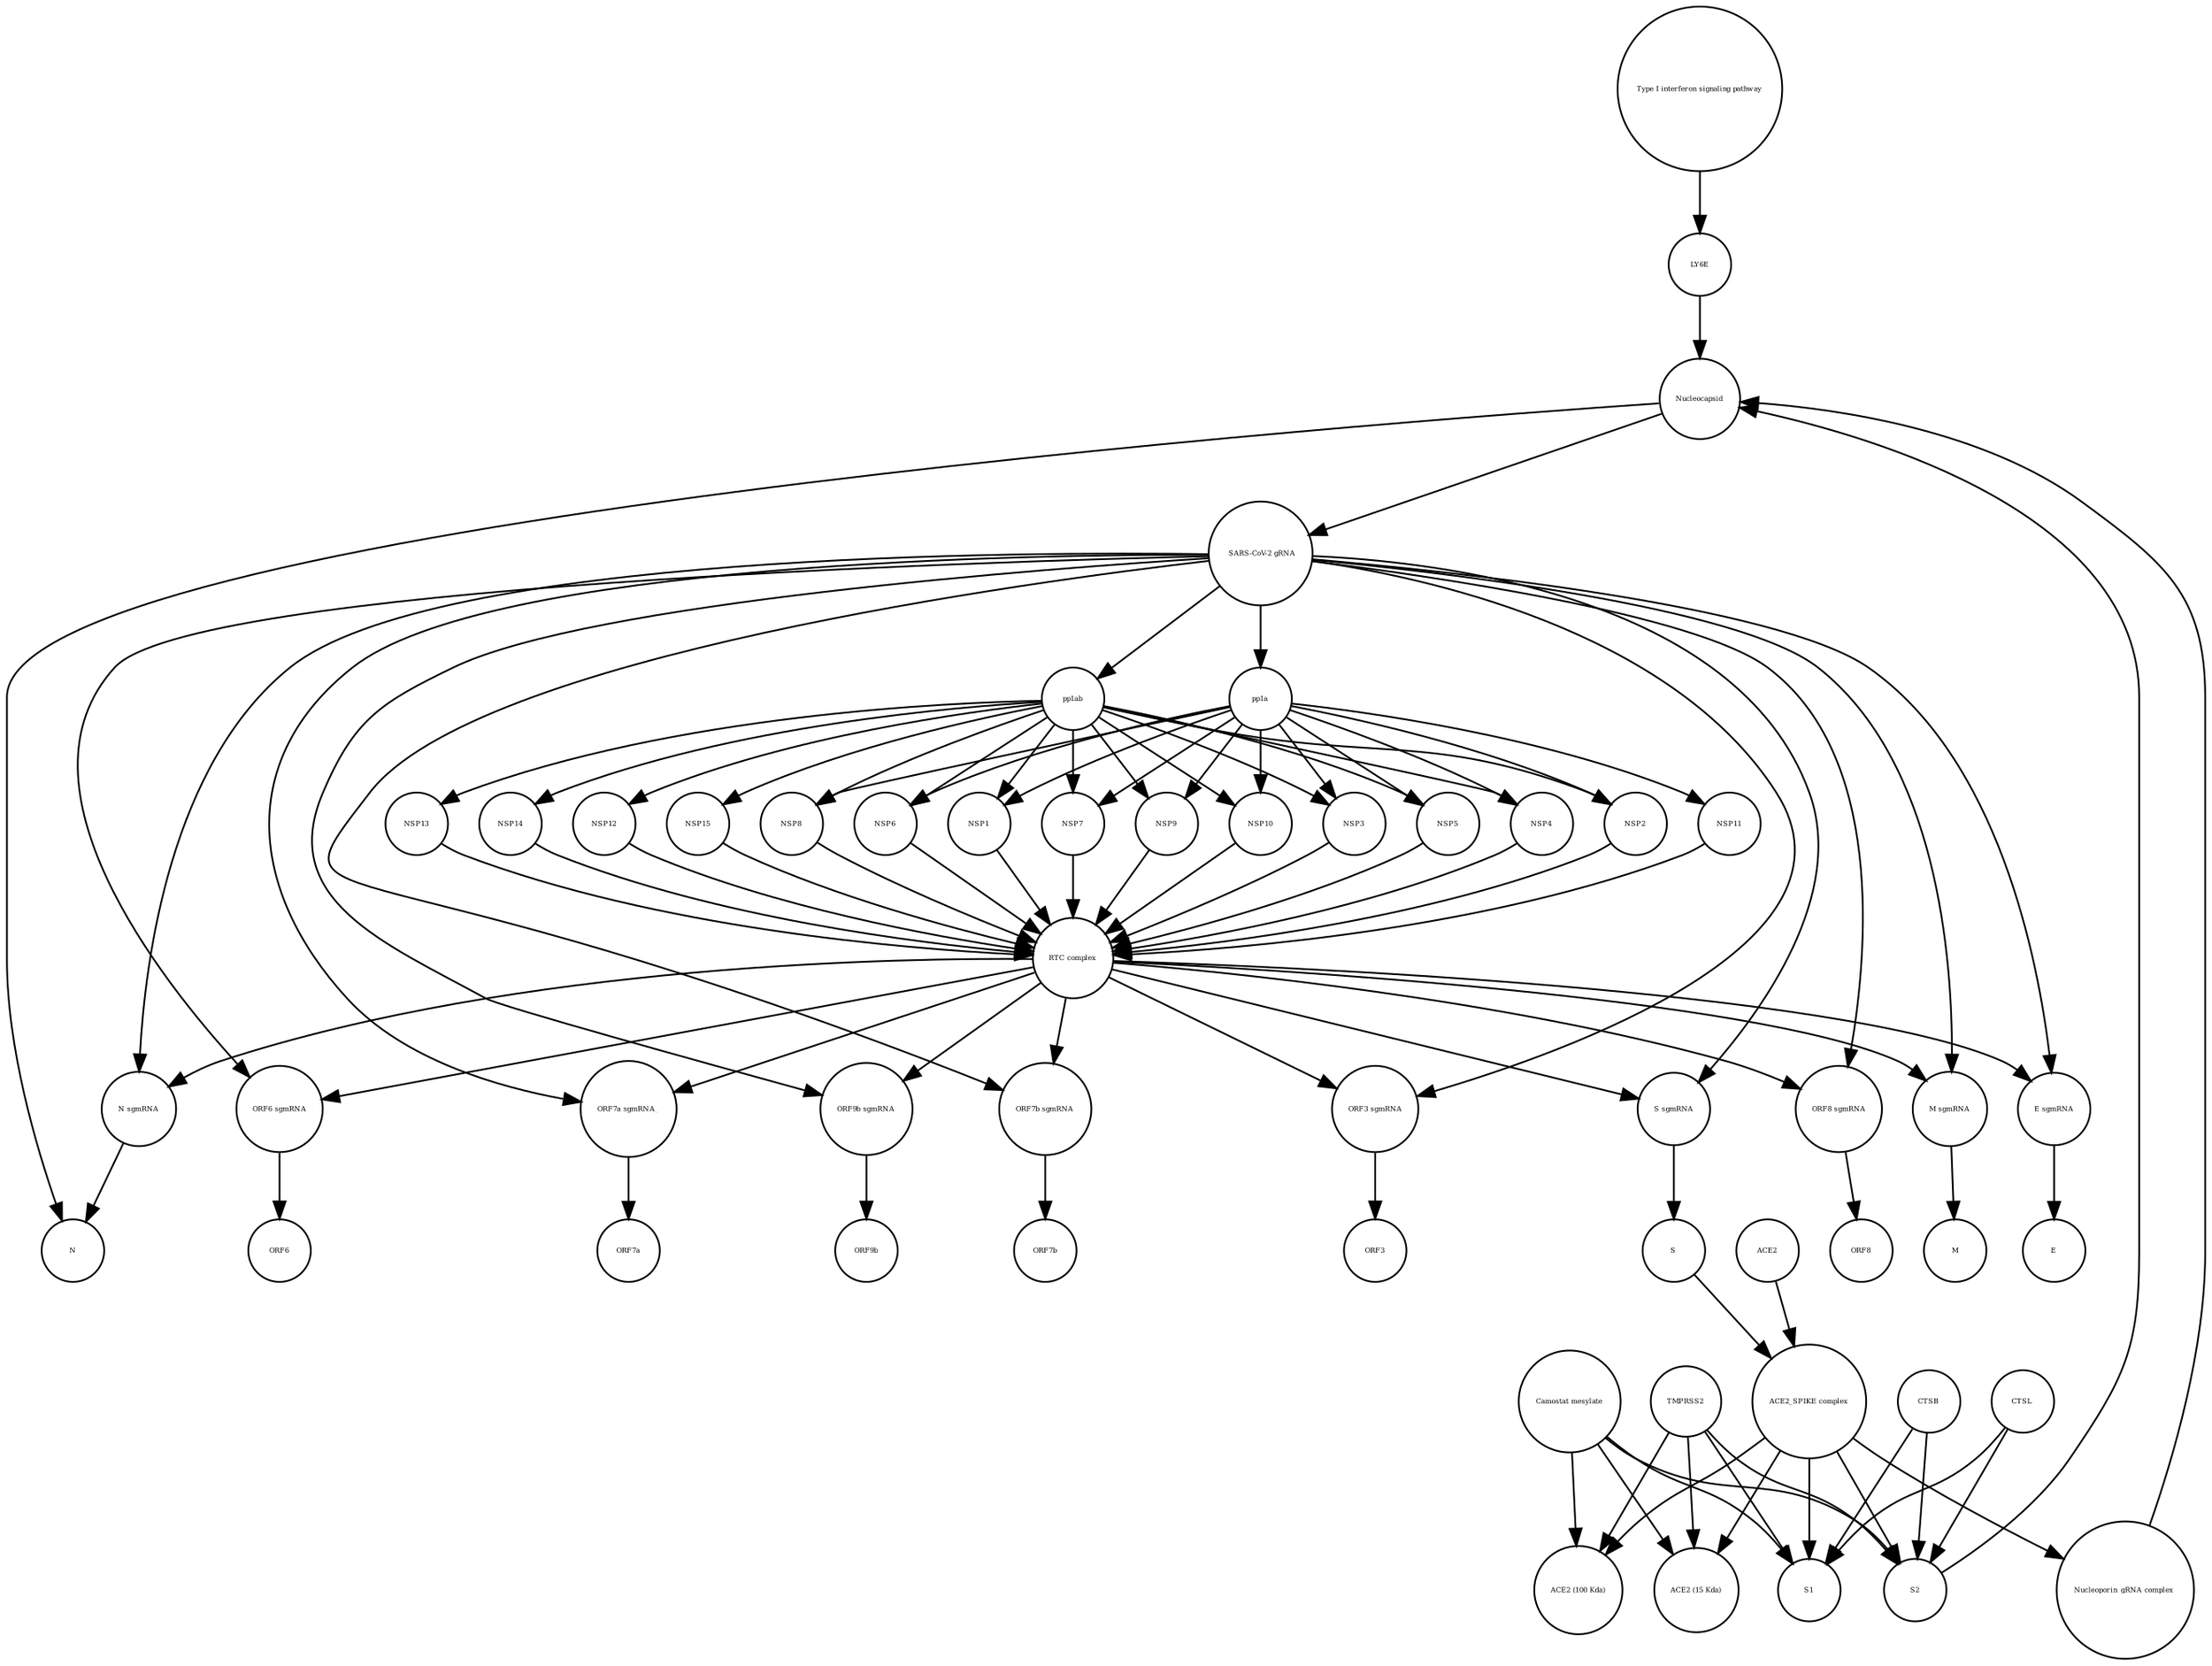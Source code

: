 strict digraph  {
"Type I interferon signaling pathway" [annotation="", bipartite=0, cls=phenotype, fontsize=4, label="Type I interferon signaling pathway", shape=circle];
LY6E [annotation="", bipartite=0, cls=macromolecule, fontsize=4, label=LY6E, shape=circle];
"ORF3 sgmRNA" [annotation="", bipartite=0, cls="nucleic acid feature", fontsize=4, label="ORF3 sgmRNA", shape=circle];
"ORF8 sgmRNA" [annotation="", bipartite=0, cls="nucleic acid feature", fontsize=4, label="ORF8 sgmRNA", shape=circle];
"M sgmRNA" [annotation="", bipartite=0, cls="nucleic acid feature", fontsize=4, label="M sgmRNA", shape=circle];
NSP2 [annotation="", bipartite=0, cls=macromolecule, fontsize=4, label=NSP2, shape=circle];
NSP8 [annotation="", bipartite=0, cls=macromolecule, fontsize=4, label=NSP8, shape=circle];
M [annotation="", bipartite=0, cls=macromolecule, fontsize=4, label=M, shape=circle];
N [annotation="", bipartite=0, cls=macromolecule, fontsize=4, label=N, shape=circle];
NSP6 [annotation="", bipartite=0, cls=macromolecule, fontsize=4, label=NSP6, shape=circle];
ORF9b [annotation="", bipartite=0, cls=macromolecule, fontsize=4, label=ORF9b, shape=circle];
"Camostat mesylate" [annotation="urn_miriam_pubchem.compound_2536", bipartite=0, cls="simple chemical", fontsize=4, label="Camostat mesylate", shape=circle];
"E sgmRNA" [annotation="", bipartite=0, cls="nucleic acid feature", fontsize=4, label="E sgmRNA", shape=circle];
ACE2 [annotation="", bipartite=0, cls=macromolecule, fontsize=4, label=ACE2, shape=circle];
NSP12 [annotation="", bipartite=0, cls=macromolecule, fontsize=4, label=NSP12, shape=circle];
"ACE2 (100 Kda)" [annotation="", bipartite=0, cls=macromolecule, fontsize=4, label="ACE2 (100 Kda)", shape=circle];
S1 [annotation="", bipartite=0, cls=macromolecule, fontsize=4, label=S1, shape=circle];
NSP15 [annotation="", bipartite=0, cls=macromolecule, fontsize=4, label=NSP15, shape=circle];
NSP1 [annotation="", bipartite=0, cls=macromolecule, fontsize=4, label=NSP1, shape=circle];
"ACE2_SPIKE complex" [annotation="", bipartite=0, cls=complex, fontsize=4, label="ACE2_SPIKE complex", shape=circle];
NSP7 [annotation="", bipartite=0, cls=macromolecule, fontsize=4, label=NSP7, shape=circle];
NSP9 [annotation="", bipartite=0, cls=macromolecule, fontsize=4, label=NSP9, shape=circle];
CTSB [annotation="", bipartite=0, cls=macromolecule, fontsize=4, label=CTSB, shape=circle];
ORF6 [annotation="", bipartite=0, cls=macromolecule, fontsize=4, label=ORF6, shape=circle];
Nucleocapsid [annotation="", bipartite=0, cls=complex, fontsize=4, label=Nucleocapsid, shape=circle];
" SARS-CoV-2 gRNA" [annotation="", bipartite=0, cls="nucleic acid feature", fontsize=4, label=" SARS-CoV-2 gRNA", shape=circle];
"ORF6 sgmRNA" [annotation="", bipartite=0, cls="nucleic acid feature", fontsize=4, label="ORF6 sgmRNA", shape=circle];
NSP10 [annotation="", bipartite=0, cls=macromolecule, fontsize=4, label=NSP10, shape=circle];
ORF7b [annotation="", bipartite=0, cls=macromolecule, fontsize=4, label=ORF7b, shape=circle];
S2 [annotation="", bipartite=0, cls=macromolecule, fontsize=4, label=S2, shape=circle];
"ORF7a sgmRNA_" [annotation="", bipartite=0, cls="nucleic acid feature", fontsize=4, label="ORF7a sgmRNA_", shape=circle];
NSP11 [annotation="", bipartite=0, cls=macromolecule, fontsize=4, label=NSP11, shape=circle];
"ORF9b sgmRNA" [annotation="", bipartite=0, cls="nucleic acid feature", fontsize=4, label="ORF9b sgmRNA", shape=circle];
ORF3 [annotation="", bipartite=0, cls=macromolecule, fontsize=4, label=ORF3, shape=circle];
NSP3 [annotation="", bipartite=0, cls=macromolecule, fontsize=4, label=NSP3, shape=circle];
ORF8 [annotation="", bipartite=0, cls=macromolecule, fontsize=4, label=ORF8, shape=circle];
pp1a [annotation="", bipartite=0, cls=macromolecule, fontsize=4, label=pp1a, shape=circle];
NSP13 [annotation="", bipartite=0, cls=macromolecule, fontsize=4, label=NSP13, shape=circle];
"S sgmRNA" [annotation="", bipartite=0, cls="nucleic acid feature", fontsize=4, label="S sgmRNA", shape=circle];
TMPRSS2 [annotation="", bipartite=0, cls=macromolecule, fontsize=4, label=TMPRSS2, shape=circle];
E [annotation="", bipartite=0, cls=macromolecule, fontsize=4, label=E, shape=circle];
"Nucleoporin_gRNA complex " [annotation="", bipartite=0, cls=complex, fontsize=4, label="Nucleoporin_gRNA complex ", shape=circle];
"ACE2 (15 Kda)" [annotation="", bipartite=0, cls=macromolecule, fontsize=4, label="ACE2 (15 Kda)", shape=circle];
NSP5 [annotation="", bipartite=0, cls=macromolecule, fontsize=4, label=NSP5, shape=circle];
"ORF7b sgmRNA" [annotation="", bipartite=0, cls="nucleic acid feature", fontsize=4, label="ORF7b sgmRNA", shape=circle];
CTSL [annotation="", bipartite=0, cls=macromolecule, fontsize=4, label=CTSL, shape=circle];
ORF7a [annotation="", bipartite=0, cls=macromolecule, fontsize=4, label=ORF7a, shape=circle];
"N sgmRNA" [annotation="", bipartite=0, cls="nucleic acid feature", fontsize=4, label="N sgmRNA", shape=circle];
S [annotation="", bipartite=0, cls=macromolecule, fontsize=4, label=S, shape=circle];
"RTC complex" [annotation="", bipartite=0, cls=complex, fontsize=4, label="RTC complex", shape=circle];
NSP4 [annotation="", bipartite=0, cls=macromolecule, fontsize=4, label=NSP4, shape=circle];
pp1ab [annotation="", bipartite=0, cls=macromolecule, fontsize=4, label=pp1ab, shape=circle];
NSP14 [annotation="", bipartite=0, cls=macromolecule, fontsize=4, label=NSP14, shape=circle];
"Type I interferon signaling pathway" -> LY6E  [annotation="", interaction_type=stimulation];
LY6E -> Nucleocapsid  [annotation="urn_miriam_doi_10.1101%2F2020.03.05.979260|urn_miriam_doi_10.1101%2F2020.04.02.021469", interaction_type=inhibition];
"ORF3 sgmRNA" -> ORF3  [annotation="", interaction_type=production];
"ORF8 sgmRNA" -> ORF8  [annotation="", interaction_type=production];
"M sgmRNA" -> M  [annotation="", interaction_type=production];
NSP2 -> "RTC complex"  [annotation="", interaction_type=production];
NSP8 -> "RTC complex"  [annotation="", interaction_type=production];
NSP6 -> "RTC complex"  [annotation="", interaction_type=production];
"Camostat mesylate" -> S2  [annotation="urn_miriam_pubmed_32142651|urn_miriam_pubmed_32094589|urn_miriam_pubmed_24227843", interaction_type=inhibition];
"Camostat mesylate" -> "ACE2 (100 Kda)"  [annotation="urn_miriam_pubmed_32142651|urn_miriam_pubmed_32094589|urn_miriam_pubmed_24227843", interaction_type=inhibition];
"Camostat mesylate" -> "ACE2 (15 Kda)"  [annotation="urn_miriam_pubmed_32142651|urn_miriam_pubmed_32094589|urn_miriam_pubmed_24227843", interaction_type=inhibition];
"Camostat mesylate" -> S1  [annotation="urn_miriam_pubmed_32142651|urn_miriam_pubmed_32094589|urn_miriam_pubmed_24227843", interaction_type=inhibition];
"E sgmRNA" -> E  [annotation="", interaction_type=production];
ACE2 -> "ACE2_SPIKE complex"  [annotation="", interaction_type=production];
NSP12 -> "RTC complex"  [annotation="", interaction_type=production];
NSP15 -> "RTC complex"  [annotation="", interaction_type=production];
NSP1 -> "RTC complex"  [annotation="", interaction_type=production];
"ACE2_SPIKE complex" -> S2  [annotation="", interaction_type=production];
"ACE2_SPIKE complex" -> S1  [annotation="", interaction_type=production];
"ACE2_SPIKE complex" -> "ACE2 (100 Kda)"  [annotation="", interaction_type=production];
"ACE2_SPIKE complex" -> "ACE2 (15 Kda)"  [annotation="", interaction_type=production];
"ACE2_SPIKE complex" -> "Nucleoporin_gRNA complex "  [annotation="urn_miriam_pubmed_32142651|urn_miriam_pubmed_32094589", interaction_type=stimulation];
NSP7 -> "RTC complex"  [annotation="", interaction_type=production];
NSP9 -> "RTC complex"  [annotation="", interaction_type=production];
CTSB -> S2  [annotation=urn_miriam_pubmed_32142651, interaction_type=catalysis];
CTSB -> S1  [annotation=urn_miriam_pubmed_32142651, interaction_type=catalysis];
Nucleocapsid -> " SARS-CoV-2 gRNA"  [annotation="", interaction_type=production];
Nucleocapsid -> N  [annotation="", interaction_type=production];
" SARS-CoV-2 gRNA" -> pp1a  [annotation="", interaction_type=production];
" SARS-CoV-2 gRNA" -> "ORF7a sgmRNA_"  [annotation="", interaction_type=production];
" SARS-CoV-2 gRNA" -> "ORF3 sgmRNA"  [annotation="", interaction_type=production];
" SARS-CoV-2 gRNA" -> "ORF8 sgmRNA"  [annotation="", interaction_type=production];
" SARS-CoV-2 gRNA" -> "ORF9b sgmRNA"  [annotation="", interaction_type=production];
" SARS-CoV-2 gRNA" -> "M sgmRNA"  [annotation="", interaction_type=production];
" SARS-CoV-2 gRNA" -> "ORF7b sgmRNA"  [annotation="", interaction_type=production];
" SARS-CoV-2 gRNA" -> "N sgmRNA"  [annotation="", interaction_type=production];
" SARS-CoV-2 gRNA" -> "S sgmRNA"  [annotation="", interaction_type=production];
" SARS-CoV-2 gRNA" -> "ORF6 sgmRNA"  [annotation="", interaction_type=production];
" SARS-CoV-2 gRNA" -> "E sgmRNA"  [annotation="", interaction_type=production];
" SARS-CoV-2 gRNA" -> pp1ab  [annotation="", interaction_type=production];
"ORF6 sgmRNA" -> ORF6  [annotation="", interaction_type=production];
NSP10 -> "RTC complex"  [annotation="", interaction_type=production];
S2 -> Nucleocapsid  [annotation="urn_miriam_doi_10.1101%2F2020.03.05.979260|urn_miriam_doi_10.1101%2F2020.04.02.021469", interaction_type=stimulation];
"ORF7a sgmRNA_" -> ORF7a  [annotation="", interaction_type=production];
NSP11 -> "RTC complex"  [annotation="", interaction_type=production];
"ORF9b sgmRNA" -> ORF9b  [annotation="", interaction_type=production];
NSP3 -> "RTC complex"  [annotation="", interaction_type=production];
pp1a -> NSP11  [annotation=urn_miriam_pubmed_31226023, interaction_type=catalysis];
pp1a -> NSP1  [annotation=urn_miriam_pubmed_31226023, interaction_type=catalysis];
pp1a -> NSP5  [annotation=urn_miriam_pubmed_31226023, interaction_type=catalysis];
pp1a -> NSP2  [annotation=urn_miriam_pubmed_31226023, interaction_type=catalysis];
pp1a -> NSP3  [annotation=urn_miriam_pubmed_31226023, interaction_type=catalysis];
pp1a -> NSP7  [annotation=urn_miriam_pubmed_31226023, interaction_type=catalysis];
pp1a -> NSP8  [annotation=urn_miriam_pubmed_31226023, interaction_type=catalysis];
pp1a -> NSP9  [annotation=urn_miriam_pubmed_31226023, interaction_type=catalysis];
pp1a -> NSP10  [annotation=urn_miriam_pubmed_31226023, interaction_type=catalysis];
pp1a -> NSP6  [annotation=urn_miriam_pubmed_31226023, interaction_type=catalysis];
pp1a -> NSP4  [annotation=urn_miriam_pubmed_31226023, interaction_type=catalysis];
NSP13 -> "RTC complex"  [annotation="", interaction_type=production];
"S sgmRNA" -> S  [annotation="", interaction_type=production];
TMPRSS2 -> S2  [annotation="urn_miriam_pubmed_32142651|urn_miriam_pubmed_32094589|urn_miriam_pubmed_24227843", interaction_type=catalysis];
TMPRSS2 -> "ACE2 (100 Kda)"  [annotation="urn_miriam_pubmed_32142651|urn_miriam_pubmed_32094589|urn_miriam_pubmed_24227843", interaction_type=catalysis];
TMPRSS2 -> "ACE2 (15 Kda)"  [annotation="urn_miriam_pubmed_32142651|urn_miriam_pubmed_32094589|urn_miriam_pubmed_24227843", interaction_type=catalysis];
TMPRSS2 -> S1  [annotation="urn_miriam_pubmed_32142651|urn_miriam_pubmed_32094589|urn_miriam_pubmed_24227843", interaction_type=catalysis];
"Nucleoporin_gRNA complex " -> Nucleocapsid  [annotation="", interaction_type=production];
NSP5 -> "RTC complex"  [annotation="", interaction_type=production];
"ORF7b sgmRNA" -> ORF7b  [annotation="", interaction_type=production];
CTSL -> S2  [annotation=urn_miriam_pubmed_32142651, interaction_type=catalysis];
CTSL -> S1  [annotation=urn_miriam_pubmed_32142651, interaction_type=catalysis];
"N sgmRNA" -> N  [annotation="", interaction_type=production];
S -> "ACE2_SPIKE complex"  [annotation="", interaction_type=production];
"RTC complex" -> "ORF7a sgmRNA_"  [annotation=urn_miriam_pubmed_31226023, interaction_type="necessary stimulation"];
"RTC complex" -> "ORF3 sgmRNA"  [annotation=urn_miriam_pubmed_31226023, interaction_type="necessary stimulation"];
"RTC complex" -> "ORF8 sgmRNA"  [annotation=urn_miriam_pubmed_31226023, interaction_type="necessary stimulation"];
"RTC complex" -> "ORF9b sgmRNA"  [annotation=urn_miriam_pubmed_31226023, interaction_type="necessary stimulation"];
"RTC complex" -> "M sgmRNA"  [annotation=urn_miriam_pubmed_31226023, interaction_type="necessary stimulation"];
"RTC complex" -> "ORF7b sgmRNA"  [annotation=urn_miriam_pubmed_31226023, interaction_type="necessary stimulation"];
"RTC complex" -> "N sgmRNA"  [annotation=urn_miriam_pubmed_31226023, interaction_type="necessary stimulation"];
"RTC complex" -> "S sgmRNA"  [annotation=urn_miriam_pubmed_31226023, interaction_type="necessary stimulation"];
"RTC complex" -> "ORF6 sgmRNA"  [annotation=urn_miriam_pubmed_31226023, interaction_type="necessary stimulation"];
"RTC complex" -> "E sgmRNA"  [annotation=urn_miriam_pubmed_31226023, interaction_type="necessary stimulation"];
NSP4 -> "RTC complex"  [annotation="", interaction_type=production];
pp1ab -> NSP15  [annotation=urn_miriam_pubmed_31226023, interaction_type=catalysis];
pp1ab -> NSP1  [annotation=urn_miriam_pubmed_31226023, interaction_type=catalysis];
pp1ab -> NSP5  [annotation=urn_miriam_pubmed_31226023, interaction_type=catalysis];
pp1ab -> NSP2  [annotation=urn_miriam_pubmed_31226023, interaction_type=catalysis];
pp1ab -> NSP3  [annotation=urn_miriam_pubmed_31226023, interaction_type=catalysis];
pp1ab -> NSP7  [annotation=urn_miriam_pubmed_31226023, interaction_type=catalysis];
pp1ab -> NSP8  [annotation=urn_miriam_pubmed_31226023, interaction_type=catalysis];
pp1ab -> NSP9  [annotation=urn_miriam_pubmed_31226023, interaction_type=catalysis];
pp1ab -> NSP13  [annotation=urn_miriam_pubmed_31226023, interaction_type=catalysis];
pp1ab -> NSP10  [annotation=urn_miriam_pubmed_31226023, interaction_type=catalysis];
pp1ab -> NSP6  [annotation=urn_miriam_pubmed_31226023, interaction_type=catalysis];
pp1ab -> NSP4  [annotation=urn_miriam_pubmed_31226023, interaction_type=catalysis];
pp1ab -> NSP14  [annotation=urn_miriam_pubmed_31226023, interaction_type=catalysis];
pp1ab -> NSP12  [annotation=urn_miriam_pubmed_31226023, interaction_type=catalysis];
NSP14 -> "RTC complex"  [annotation="", interaction_type=production];
}
